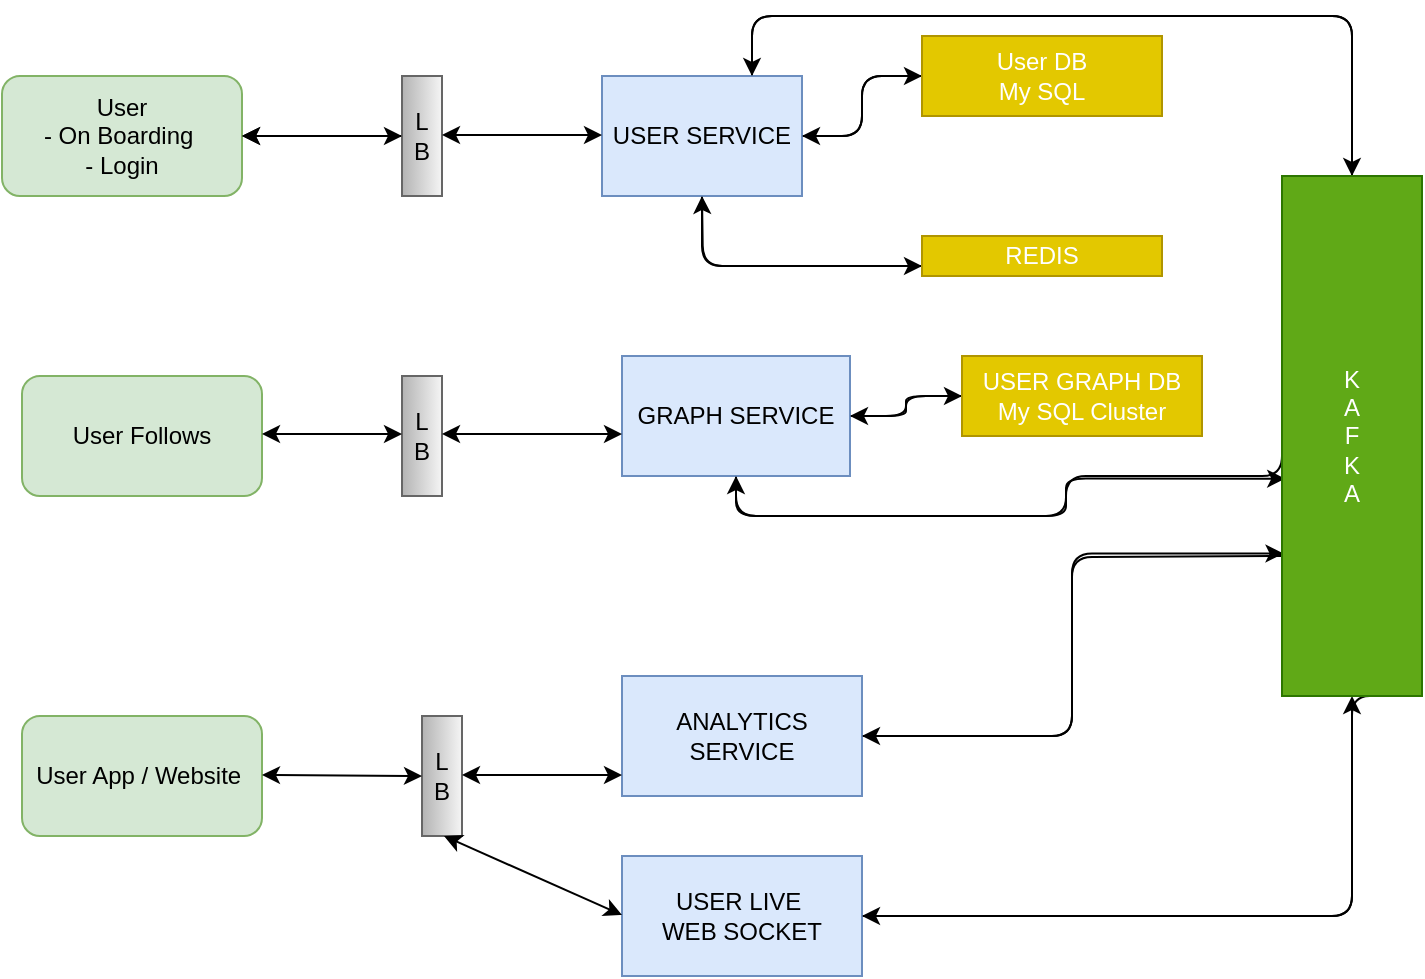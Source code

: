 <mxfile version="13.8.0" type="github">
  <diagram id="C5RBs43oDa-KdzZeNtuy" name="Page-1">
    <mxGraphModel dx="1038" dy="531" grid="1" gridSize="10" guides="1" tooltips="1" connect="1" arrows="1" fold="1" page="1" pageScale="1" pageWidth="827" pageHeight="1169" math="0" shadow="0">
      <root>
        <mxCell id="WIyWlLk6GJQsqaUBKTNV-0" />
        <mxCell id="WIyWlLk6GJQsqaUBKTNV-1" parent="WIyWlLk6GJQsqaUBKTNV-0" />
        <mxCell id="Wl_lcxvwGzdpKW48WM75-0" value="User &lt;br&gt;- On Boarding&amp;nbsp; &lt;br&gt;- Login" style="rounded=1;whiteSpace=wrap;html=1;fillColor=#d5e8d4;strokeColor=#82b366;" vertex="1" parent="WIyWlLk6GJQsqaUBKTNV-1">
          <mxGeometry x="50" y="50" width="120" height="60" as="geometry" />
        </mxCell>
        <mxCell id="Wl_lcxvwGzdpKW48WM75-1" value="User Follows" style="rounded=1;whiteSpace=wrap;html=1;fillColor=#d5e8d4;strokeColor=#82b366;" vertex="1" parent="WIyWlLk6GJQsqaUBKTNV-1">
          <mxGeometry x="60" y="200" width="120" height="60" as="geometry" />
        </mxCell>
        <mxCell id="Wl_lcxvwGzdpKW48WM75-2" value="User App / Website&amp;nbsp;" style="rounded=1;whiteSpace=wrap;html=1;fillColor=#d5e8d4;strokeColor=#82b366;" vertex="1" parent="WIyWlLk6GJQsqaUBKTNV-1">
          <mxGeometry x="60" y="370" width="120" height="60" as="geometry" />
        </mxCell>
        <mxCell id="Wl_lcxvwGzdpKW48WM75-19" value="" style="edgeStyle=orthogonalEdgeStyle;curved=0;rounded=1;sketch=0;orthogonalLoop=1;jettySize=auto;html=1;" edge="1" parent="WIyWlLk6GJQsqaUBKTNV-1" source="Wl_lcxvwGzdpKW48WM75-3" target="Wl_lcxvwGzdpKW48WM75-0">
          <mxGeometry relative="1" as="geometry" />
        </mxCell>
        <mxCell id="Wl_lcxvwGzdpKW48WM75-3" value="L&lt;br&gt;B" style="rounded=0;whiteSpace=wrap;html=1;direction=south;gradientColor=#b3b3b3;fillColor=#f5f5f5;strokeColor=#666666;" vertex="1" parent="WIyWlLk6GJQsqaUBKTNV-1">
          <mxGeometry x="250" y="50" width="20" height="60" as="geometry" />
        </mxCell>
        <mxCell id="Wl_lcxvwGzdpKW48WM75-4" value="L&lt;br&gt;B" style="rounded=0;whiteSpace=wrap;html=1;direction=south;gradientColor=#b3b3b3;fillColor=#f5f5f5;strokeColor=#666666;" vertex="1" parent="WIyWlLk6GJQsqaUBKTNV-1">
          <mxGeometry x="250" y="200" width="20" height="60" as="geometry" />
        </mxCell>
        <mxCell id="Wl_lcxvwGzdpKW48WM75-5" value="L&lt;br&gt;B" style="rounded=0;whiteSpace=wrap;html=1;direction=south;gradientColor=#b3b3b3;fillColor=#f5f5f5;strokeColor=#666666;" vertex="1" parent="WIyWlLk6GJQsqaUBKTNV-1">
          <mxGeometry x="260" y="370" width="20" height="60" as="geometry" />
        </mxCell>
        <mxCell id="Wl_lcxvwGzdpKW48WM75-33" style="edgeStyle=orthogonalEdgeStyle;curved=0;rounded=1;sketch=0;orthogonalLoop=1;jettySize=auto;html=1;exitX=0.5;exitY=1;exitDx=0;exitDy=0;entryX=0;entryY=0.75;entryDx=0;entryDy=0;" edge="1" parent="WIyWlLk6GJQsqaUBKTNV-1" source="Wl_lcxvwGzdpKW48WM75-9" target="Wl_lcxvwGzdpKW48WM75-14">
          <mxGeometry relative="1" as="geometry" />
        </mxCell>
        <mxCell id="Wl_lcxvwGzdpKW48WM75-35" style="edgeStyle=orthogonalEdgeStyle;curved=0;rounded=1;sketch=0;orthogonalLoop=1;jettySize=auto;html=1;exitX=1;exitY=0.5;exitDx=0;exitDy=0;entryX=0;entryY=0.5;entryDx=0;entryDy=0;" edge="1" parent="WIyWlLk6GJQsqaUBKTNV-1" source="Wl_lcxvwGzdpKW48WM75-9" target="Wl_lcxvwGzdpKW48WM75-12">
          <mxGeometry relative="1" as="geometry" />
        </mxCell>
        <mxCell id="Wl_lcxvwGzdpKW48WM75-37" style="edgeStyle=orthogonalEdgeStyle;curved=0;rounded=1;sketch=0;orthogonalLoop=1;jettySize=auto;html=1;exitX=0.75;exitY=0;exitDx=0;exitDy=0;entryX=0;entryY=0.5;entryDx=0;entryDy=0;" edge="1" parent="WIyWlLk6GJQsqaUBKTNV-1" source="Wl_lcxvwGzdpKW48WM75-9" target="Wl_lcxvwGzdpKW48WM75-16">
          <mxGeometry relative="1" as="geometry">
            <Array as="points">
              <mxPoint x="425" y="20" />
              <mxPoint x="725" y="20" />
            </Array>
          </mxGeometry>
        </mxCell>
        <mxCell id="Wl_lcxvwGzdpKW48WM75-9" value="USER SERVICE" style="rounded=0;whiteSpace=wrap;html=1;sketch=0;fillColor=#dae8fc;strokeColor=#6c8ebf;" vertex="1" parent="WIyWlLk6GJQsqaUBKTNV-1">
          <mxGeometry x="350" y="50" width="100" height="60" as="geometry" />
        </mxCell>
        <mxCell id="Wl_lcxvwGzdpKW48WM75-45" style="edgeStyle=orthogonalEdgeStyle;curved=0;rounded=1;sketch=0;orthogonalLoop=1;jettySize=auto;html=1;exitX=1;exitY=0.5;exitDx=0;exitDy=0;entryX=0;entryY=0.5;entryDx=0;entryDy=0;" edge="1" parent="WIyWlLk6GJQsqaUBKTNV-1" source="Wl_lcxvwGzdpKW48WM75-10" target="Wl_lcxvwGzdpKW48WM75-15">
          <mxGeometry relative="1" as="geometry" />
        </mxCell>
        <mxCell id="Wl_lcxvwGzdpKW48WM75-47" style="edgeStyle=orthogonalEdgeStyle;curved=0;rounded=1;sketch=0;orthogonalLoop=1;jettySize=auto;html=1;exitX=0.5;exitY=1;exitDx=0;exitDy=0;entryX=0.582;entryY=0.977;entryDx=0;entryDy=0;entryPerimeter=0;" edge="1" parent="WIyWlLk6GJQsqaUBKTNV-1" source="Wl_lcxvwGzdpKW48WM75-10" target="Wl_lcxvwGzdpKW48WM75-16">
          <mxGeometry relative="1" as="geometry" />
        </mxCell>
        <mxCell id="Wl_lcxvwGzdpKW48WM75-10" value="GRAPH SERVICE" style="rounded=0;whiteSpace=wrap;html=1;sketch=0;fillColor=#dae8fc;strokeColor=#6c8ebf;" vertex="1" parent="WIyWlLk6GJQsqaUBKTNV-1">
          <mxGeometry x="360" y="190" width="114" height="60" as="geometry" />
        </mxCell>
        <mxCell id="Wl_lcxvwGzdpKW48WM75-40" style="edgeStyle=orthogonalEdgeStyle;curved=0;rounded=1;sketch=0;orthogonalLoop=1;jettySize=auto;html=1;exitX=1;exitY=0.5;exitDx=0;exitDy=0;entryX=0.726;entryY=0.989;entryDx=0;entryDy=0;entryPerimeter=0;" edge="1" parent="WIyWlLk6GJQsqaUBKTNV-1" source="Wl_lcxvwGzdpKW48WM75-11" target="Wl_lcxvwGzdpKW48WM75-16">
          <mxGeometry relative="1" as="geometry" />
        </mxCell>
        <mxCell id="Wl_lcxvwGzdpKW48WM75-11" value="ANALYTICS SERVICE" style="rounded=0;whiteSpace=wrap;html=1;sketch=0;fillColor=#dae8fc;strokeColor=#6c8ebf;" vertex="1" parent="WIyWlLk6GJQsqaUBKTNV-1">
          <mxGeometry x="360" y="350" width="120" height="60" as="geometry" />
        </mxCell>
        <mxCell id="Wl_lcxvwGzdpKW48WM75-36" style="edgeStyle=orthogonalEdgeStyle;curved=0;rounded=1;sketch=0;orthogonalLoop=1;jettySize=auto;html=1;exitX=0;exitY=0.5;exitDx=0;exitDy=0;entryX=1;entryY=0.5;entryDx=0;entryDy=0;" edge="1" parent="WIyWlLk6GJQsqaUBKTNV-1" source="Wl_lcxvwGzdpKW48WM75-12" target="Wl_lcxvwGzdpKW48WM75-9">
          <mxGeometry relative="1" as="geometry" />
        </mxCell>
        <mxCell id="Wl_lcxvwGzdpKW48WM75-12" value="User DB&lt;br&gt;My SQL" style="rounded=0;whiteSpace=wrap;html=1;sketch=0;fillColor=#e3c800;strokeColor=#B09500;fontColor=#ffffff;" vertex="1" parent="WIyWlLk6GJQsqaUBKTNV-1">
          <mxGeometry x="510" y="30" width="120" height="40" as="geometry" />
        </mxCell>
        <mxCell id="Wl_lcxvwGzdpKW48WM75-43" style="edgeStyle=orthogonalEdgeStyle;curved=0;rounded=1;sketch=0;orthogonalLoop=1;jettySize=auto;html=1;exitX=1;exitY=0.5;exitDx=0;exitDy=0;entryX=1;entryY=0.5;entryDx=0;entryDy=0;" edge="1" parent="WIyWlLk6GJQsqaUBKTNV-1" source="Wl_lcxvwGzdpKW48WM75-13" target="Wl_lcxvwGzdpKW48WM75-16">
          <mxGeometry relative="1" as="geometry" />
        </mxCell>
        <mxCell id="Wl_lcxvwGzdpKW48WM75-13" value="USER LIVE&amp;nbsp;&lt;br&gt;WEB SOCKET" style="rounded=0;whiteSpace=wrap;html=1;sketch=0;fillColor=#dae8fc;strokeColor=#6c8ebf;" vertex="1" parent="WIyWlLk6GJQsqaUBKTNV-1">
          <mxGeometry x="360" y="440" width="120" height="60" as="geometry" />
        </mxCell>
        <mxCell id="Wl_lcxvwGzdpKW48WM75-34" style="edgeStyle=orthogonalEdgeStyle;curved=0;rounded=1;sketch=0;orthogonalLoop=1;jettySize=auto;html=1;exitX=0;exitY=0.75;exitDx=0;exitDy=0;" edge="1" parent="WIyWlLk6GJQsqaUBKTNV-1" source="Wl_lcxvwGzdpKW48WM75-14">
          <mxGeometry relative="1" as="geometry">
            <mxPoint x="400" y="110" as="targetPoint" />
          </mxGeometry>
        </mxCell>
        <mxCell id="Wl_lcxvwGzdpKW48WM75-14" value="REDIS" style="rounded=0;whiteSpace=wrap;html=1;sketch=0;fillColor=#e3c800;strokeColor=#B09500;fontColor=#ffffff;" vertex="1" parent="WIyWlLk6GJQsqaUBKTNV-1">
          <mxGeometry x="510" y="130" width="120" height="20" as="geometry" />
        </mxCell>
        <mxCell id="Wl_lcxvwGzdpKW48WM75-46" style="edgeStyle=orthogonalEdgeStyle;curved=0;rounded=1;sketch=0;orthogonalLoop=1;jettySize=auto;html=1;exitX=0;exitY=0.5;exitDx=0;exitDy=0;entryX=1;entryY=0.5;entryDx=0;entryDy=0;" edge="1" parent="WIyWlLk6GJQsqaUBKTNV-1" source="Wl_lcxvwGzdpKW48WM75-15" target="Wl_lcxvwGzdpKW48WM75-10">
          <mxGeometry relative="1" as="geometry" />
        </mxCell>
        <mxCell id="Wl_lcxvwGzdpKW48WM75-15" value="USER GRAPH DB&lt;br&gt;My SQL Cluster" style="rounded=0;whiteSpace=wrap;html=1;sketch=0;fillColor=#e3c800;strokeColor=#B09500;fontColor=#ffffff;" vertex="1" parent="WIyWlLk6GJQsqaUBKTNV-1">
          <mxGeometry x="530" y="190" width="120" height="40" as="geometry" />
        </mxCell>
        <mxCell id="Wl_lcxvwGzdpKW48WM75-39" style="edgeStyle=orthogonalEdgeStyle;curved=0;rounded=1;sketch=0;orthogonalLoop=1;jettySize=auto;html=1;exitX=0;exitY=0.5;exitDx=0;exitDy=0;entryX=0.75;entryY=0;entryDx=0;entryDy=0;" edge="1" parent="WIyWlLk6GJQsqaUBKTNV-1" source="Wl_lcxvwGzdpKW48WM75-16" target="Wl_lcxvwGzdpKW48WM75-9">
          <mxGeometry relative="1" as="geometry">
            <Array as="points">
              <mxPoint x="725" y="20" />
              <mxPoint x="425" y="20" />
            </Array>
          </mxGeometry>
        </mxCell>
        <mxCell id="Wl_lcxvwGzdpKW48WM75-42" style="edgeStyle=orthogonalEdgeStyle;curved=0;rounded=1;sketch=0;orthogonalLoop=1;jettySize=auto;html=1;entryX=1;entryY=0.5;entryDx=0;entryDy=0;" edge="1" parent="WIyWlLk6GJQsqaUBKTNV-1" target="Wl_lcxvwGzdpKW48WM75-11">
          <mxGeometry relative="1" as="geometry">
            <mxPoint x="690" y="290" as="sourcePoint" />
          </mxGeometry>
        </mxCell>
        <mxCell id="Wl_lcxvwGzdpKW48WM75-44" style="edgeStyle=orthogonalEdgeStyle;curved=0;rounded=1;sketch=0;orthogonalLoop=1;jettySize=auto;html=1;exitX=1;exitY=0.25;exitDx=0;exitDy=0;entryX=1;entryY=0.5;entryDx=0;entryDy=0;" edge="1" parent="WIyWlLk6GJQsqaUBKTNV-1" source="Wl_lcxvwGzdpKW48WM75-16" target="Wl_lcxvwGzdpKW48WM75-13">
          <mxGeometry relative="1" as="geometry">
            <Array as="points">
              <mxPoint x="725" y="360" />
              <mxPoint x="725" y="470" />
            </Array>
          </mxGeometry>
        </mxCell>
        <mxCell id="Wl_lcxvwGzdpKW48WM75-54" style="edgeStyle=orthogonalEdgeStyle;curved=0;rounded=1;sketch=0;orthogonalLoop=1;jettySize=auto;html=1;exitX=0.5;exitY=1;exitDx=0;exitDy=0;entryX=0.5;entryY=1;entryDx=0;entryDy=0;" edge="1" parent="WIyWlLk6GJQsqaUBKTNV-1" source="Wl_lcxvwGzdpKW48WM75-16" target="Wl_lcxvwGzdpKW48WM75-10">
          <mxGeometry relative="1" as="geometry">
            <Array as="points">
              <mxPoint x="690" y="250" />
              <mxPoint x="582" y="250" />
              <mxPoint x="582" y="270" />
              <mxPoint x="417" y="270" />
            </Array>
          </mxGeometry>
        </mxCell>
        <mxCell id="Wl_lcxvwGzdpKW48WM75-16" value="K&lt;br&gt;A&lt;br&gt;F&lt;br&gt;K&lt;br&gt;A" style="rounded=0;whiteSpace=wrap;html=1;direction=south;fillColor=#60a917;strokeColor=#2D7600;fontColor=#ffffff;" vertex="1" parent="WIyWlLk6GJQsqaUBKTNV-1">
          <mxGeometry x="690" y="100" width="70" height="260" as="geometry" />
        </mxCell>
        <mxCell id="Wl_lcxvwGzdpKW48WM75-18" value="" style="endArrow=classic;startArrow=classic;html=1;exitX=1;exitY=0.5;exitDx=0;exitDy=0;" edge="1" parent="WIyWlLk6GJQsqaUBKTNV-1" source="Wl_lcxvwGzdpKW48WM75-0">
          <mxGeometry width="50" height="50" relative="1" as="geometry">
            <mxPoint x="180" y="90" as="sourcePoint" />
            <mxPoint x="250" y="80" as="targetPoint" />
          </mxGeometry>
        </mxCell>
        <mxCell id="Wl_lcxvwGzdpKW48WM75-21" value="" style="endArrow=classic;startArrow=classic;html=1;exitX=1;exitY=0.5;exitDx=0;exitDy=0;" edge="1" parent="WIyWlLk6GJQsqaUBKTNV-1">
          <mxGeometry width="50" height="50" relative="1" as="geometry">
            <mxPoint x="180" y="229" as="sourcePoint" />
            <mxPoint x="250" y="229" as="targetPoint" />
          </mxGeometry>
        </mxCell>
        <mxCell id="Wl_lcxvwGzdpKW48WM75-22" value="" style="endArrow=classic;startArrow=classic;html=1;exitX=1;exitY=0.5;exitDx=0;exitDy=0;entryX=0.5;entryY=1;entryDx=0;entryDy=0;" edge="1" parent="WIyWlLk6GJQsqaUBKTNV-1" target="Wl_lcxvwGzdpKW48WM75-5">
          <mxGeometry width="50" height="50" relative="1" as="geometry">
            <mxPoint x="180" y="399.5" as="sourcePoint" />
            <mxPoint x="250" y="399.5" as="targetPoint" />
          </mxGeometry>
        </mxCell>
        <mxCell id="Wl_lcxvwGzdpKW48WM75-23" value="" style="endArrow=classic;startArrow=classic;html=1;exitX=1;exitY=0.5;exitDx=0;exitDy=0;" edge="1" parent="WIyWlLk6GJQsqaUBKTNV-1">
          <mxGeometry width="50" height="50" relative="1" as="geometry">
            <mxPoint x="270" y="79.5" as="sourcePoint" />
            <mxPoint x="350" y="79.5" as="targetPoint" />
          </mxGeometry>
        </mxCell>
        <mxCell id="Wl_lcxvwGzdpKW48WM75-24" value="" style="endArrow=classic;startArrow=classic;html=1;exitX=1;exitY=0.5;exitDx=0;exitDy=0;" edge="1" parent="WIyWlLk6GJQsqaUBKTNV-1">
          <mxGeometry width="50" height="50" relative="1" as="geometry">
            <mxPoint x="270" y="229" as="sourcePoint" />
            <mxPoint x="360" y="229" as="targetPoint" />
          </mxGeometry>
        </mxCell>
        <mxCell id="Wl_lcxvwGzdpKW48WM75-25" value="" style="endArrow=classic;startArrow=classic;html=1;exitX=1;exitY=0.5;exitDx=0;exitDy=0;" edge="1" parent="WIyWlLk6GJQsqaUBKTNV-1">
          <mxGeometry width="50" height="50" relative="1" as="geometry">
            <mxPoint x="280" y="399.5" as="sourcePoint" />
            <mxPoint x="360" y="399.5" as="targetPoint" />
          </mxGeometry>
        </mxCell>
        <mxCell id="Wl_lcxvwGzdpKW48WM75-26" value="" style="endArrow=classic;startArrow=classic;html=1;" edge="1" parent="WIyWlLk6GJQsqaUBKTNV-1">
          <mxGeometry width="50" height="50" relative="1" as="geometry">
            <mxPoint x="271" y="430" as="sourcePoint" />
            <mxPoint x="360" y="469.5" as="targetPoint" />
          </mxGeometry>
        </mxCell>
      </root>
    </mxGraphModel>
  </diagram>
</mxfile>
